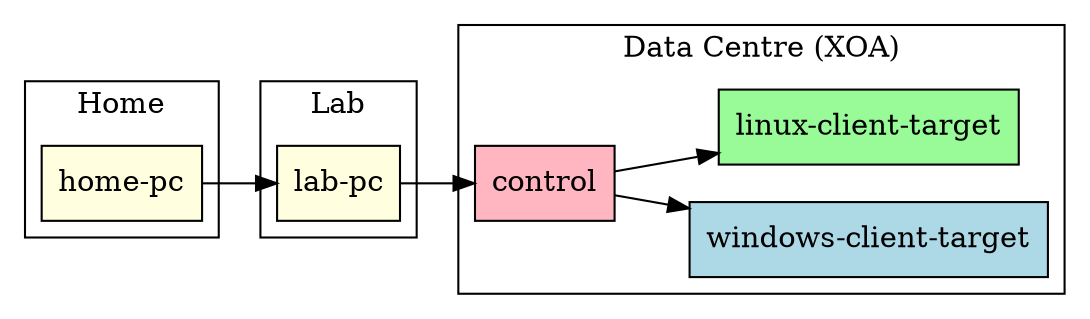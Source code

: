 digraph G {
	rankdir=LR;

node[ style=filled, shape=rectangle ];

subgraph cluster_dc {
	label="Data Centre (XOA)";

control [ label="control", fillcolor=lightpink ];

wct [ label="windows-client-target", fillcolor=lightblue ];

lct [ label="linux-client-target", fillcolor=palegreen]
}

subgraph cluster_lab {
	label="Lab";

	pc [ label="lab-pc", fillcolor=lightyellow ];
}

subgraph cluster_home {
	label="Home";
	homepc [ label="home-pc", fillcolor=lightyellow ];
}

homepc -> pc;
pc -> control;
control -> wct;
control -> lct;

}

